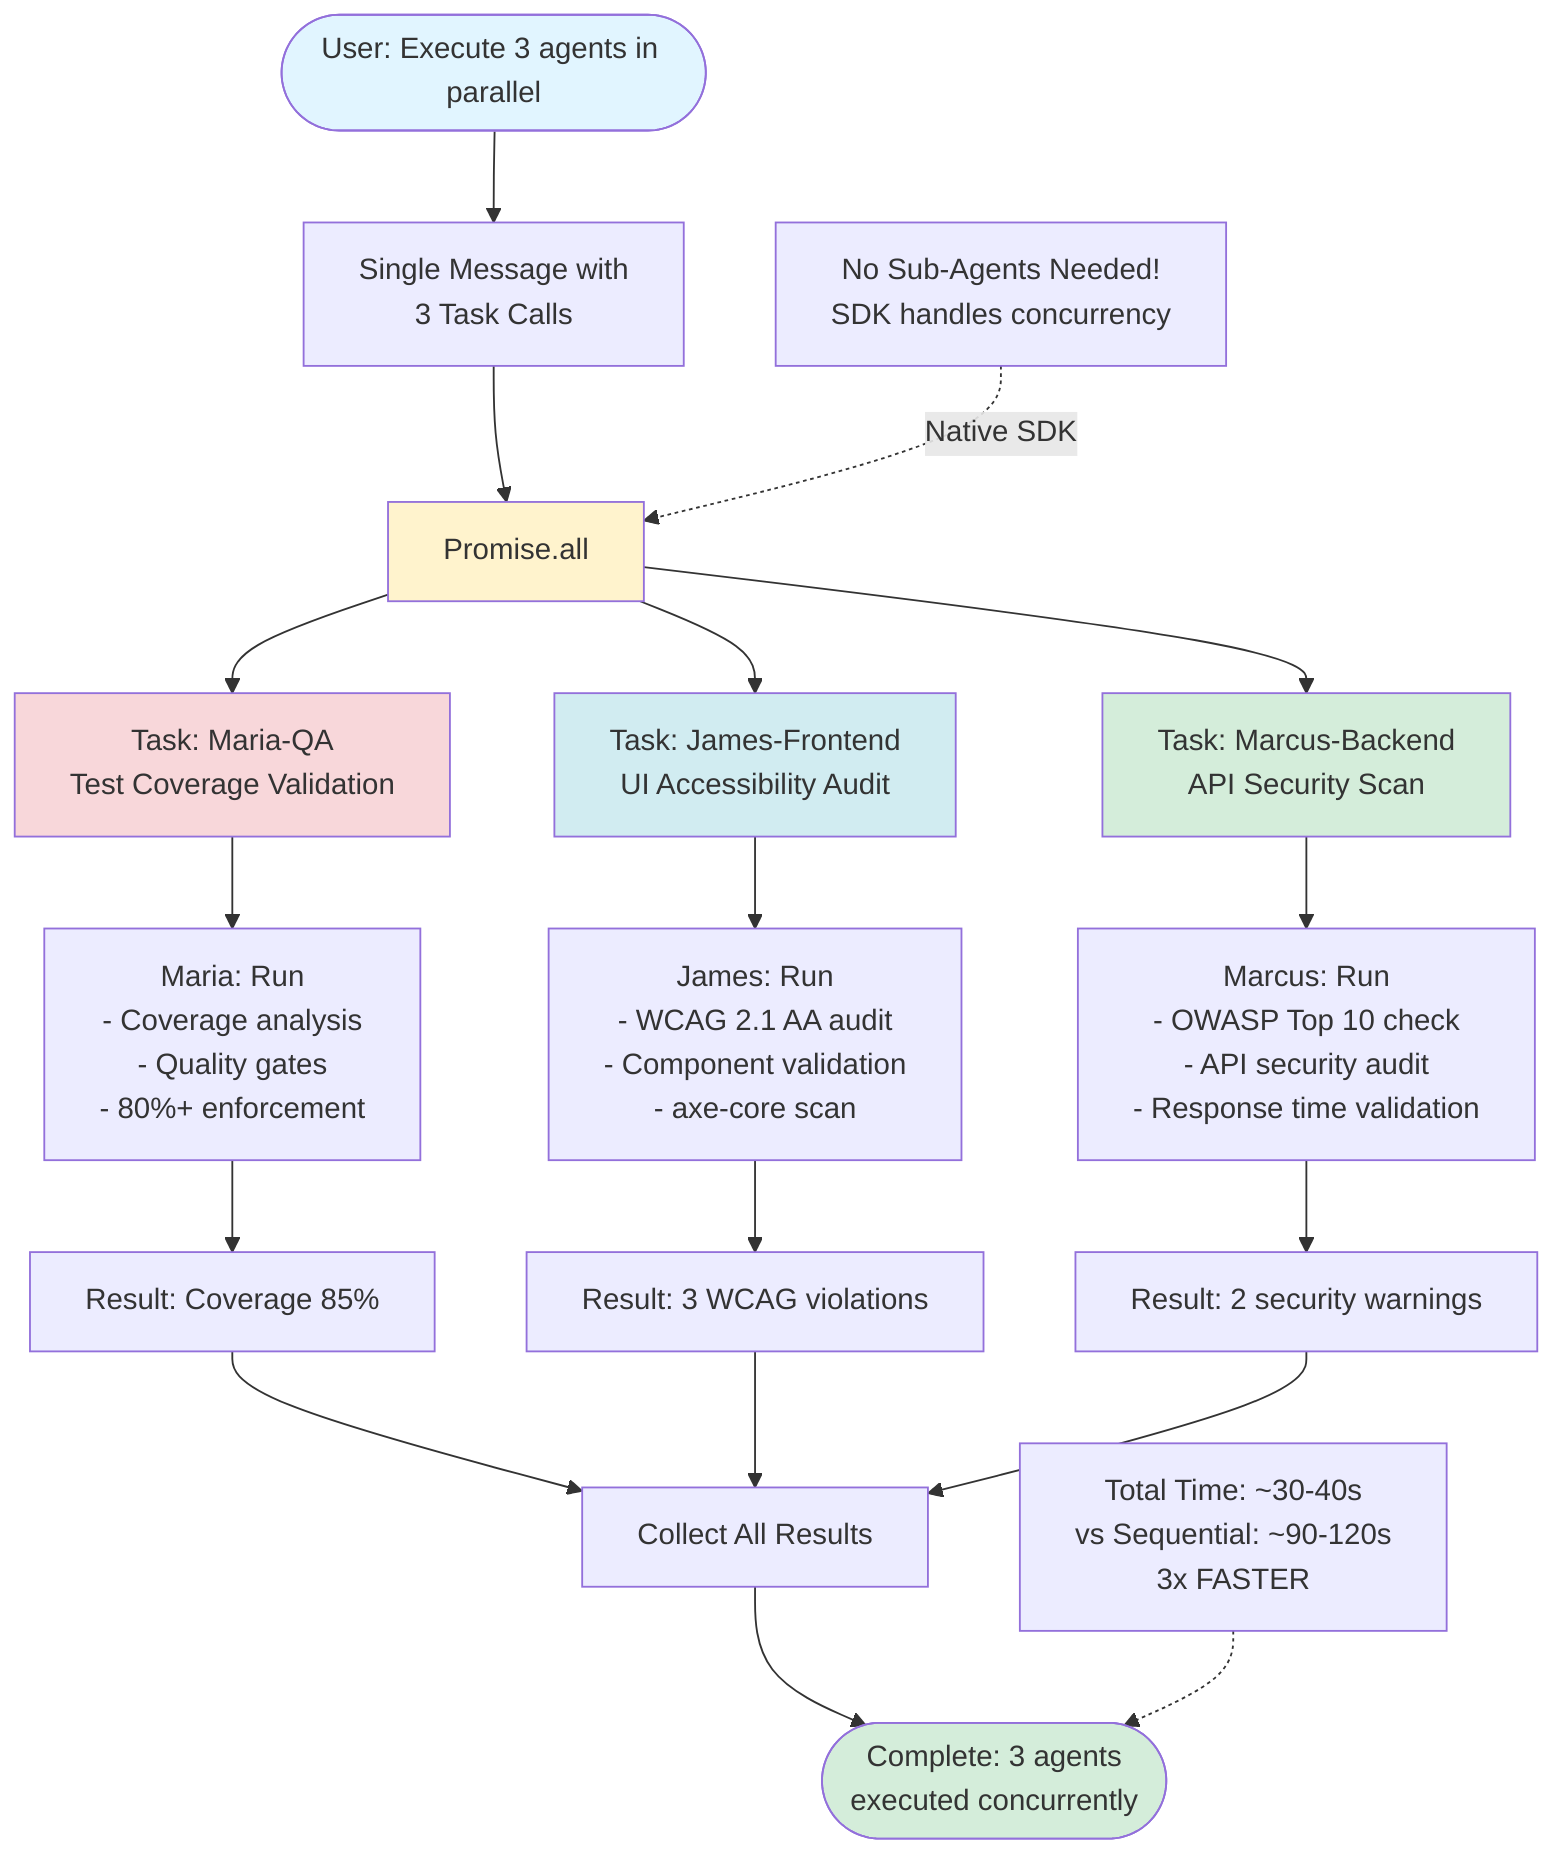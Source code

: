 flowchart TB
    Start([User: Execute 3 agents in parallel])

    Start --> SingleMessage[Single Message with<br/>3 Task Calls]

    SingleMessage --> PromiseAll[Promise.all]

    PromiseAll --> Maria[Task: Maria-QA<br/>Test Coverage Validation]
    PromiseAll --> James[Task: James-Frontend<br/>UI Accessibility Audit]
    PromiseAll --> Marcus[Task: Marcus-Backend<br/>API Security Scan]

    Maria --> MariaWork[Maria: Run<br/>- Coverage analysis<br/>- Quality gates<br/>- 80%+ enforcement]
    James --> JamesWork[James: Run<br/>- WCAG 2.1 AA audit<br/>- Component validation<br/>- axe-core scan]
    Marcus --> MarcusWork[Marcus: Run<br/>- OWASP Top 10 check<br/>- API security audit<br/>- Response time validation]

    MariaWork --> MariaResult[Result: Coverage 85%]
    JamesWork --> JamesResult[Result: 3 WCAG violations]
    MarcusWork --> MarcusResult[Result: 2 security warnings]

    MariaResult --> Collect[Collect All Results]
    JamesResult --> Collect
    MarcusResult --> Collect

    Collect --> End([Complete: 3 agents<br/>executed concurrently])

    style Start fill:#e1f5ff
    style End fill:#d4edda
    style PromiseAll fill:#fff3cd
    style Maria fill:#f8d7da
    style James fill:#d1ecf1
    style Marcus fill:#d4edda

    Note1[No Sub-Agents Needed!<br/>SDK handles concurrency]
    Note1 -.->|Native SDK| PromiseAll

    Timing[Total Time: ~30-40s<br/>vs Sequential: ~90-120s<br/>3x FASTER]
    Timing -.-> End
